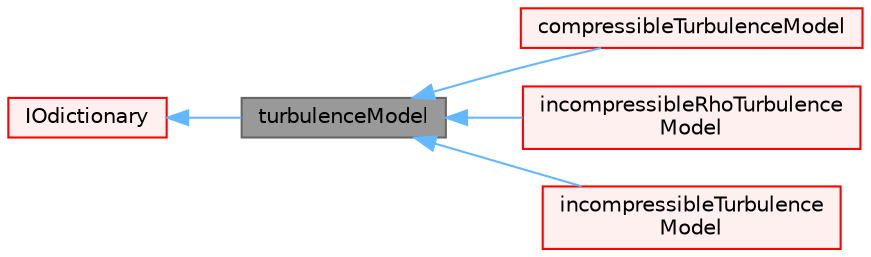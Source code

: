 digraph "turbulenceModel"
{
 // LATEX_PDF_SIZE
  bgcolor="transparent";
  edge [fontname=Helvetica,fontsize=10,labelfontname=Helvetica,labelfontsize=10];
  node [fontname=Helvetica,fontsize=10,shape=box,height=0.2,width=0.4];
  rankdir="LR";
  Node1 [id="Node000001",label="turbulenceModel",height=0.2,width=0.4,color="gray40", fillcolor="grey60", style="filled", fontcolor="black",tooltip="Abstract base class for turbulence models (RAS, LES and laminar)."];
  Node2 -> Node1 [id="edge1_Node000001_Node000002",dir="back",color="steelblue1",style="solid",tooltip=" "];
  Node2 [id="Node000002",label="IOdictionary",height=0.2,width=0.4,color="red", fillcolor="#FFF0F0", style="filled",URL="$classFoam_1_1IOdictionary.html",tooltip="IOdictionary is derived from dictionary and IOobject to give the dictionary automatic IO functionalit..."];
  Node1 -> Node11 [id="edge2_Node000001_Node000011",dir="back",color="steelblue1",style="solid",tooltip=" "];
  Node11 [id="Node000011",label="compressibleTurbulenceModel",height=0.2,width=0.4,color="red", fillcolor="#FFF0F0", style="filled",URL="$classFoam_1_1compressibleTurbulenceModel.html",tooltip="Abstract base class for turbulence models (RAS, LES and laminar)."];
  Node1 -> Node32 [id="edge3_Node000001_Node000032",dir="back",color="steelblue1",style="solid",tooltip=" "];
  Node32 [id="Node000032",label="incompressibleRhoTurbulence\lModel",height=0.2,width=0.4,color="red", fillcolor="#FFF0F0", style="filled",URL="$classFoam_1_1incompressibleRhoTurbulenceModel.html",tooltip="Abstract base class for turbulence models (RAS, LES and laminar)."];
  Node1 -> Node35 [id="edge4_Node000001_Node000035",dir="back",color="steelblue1",style="solid",tooltip=" "];
  Node35 [id="Node000035",label="incompressibleTurbulence\lModel",height=0.2,width=0.4,color="red", fillcolor="#FFF0F0", style="filled",URL="$classFoam_1_1incompressibleTurbulenceModel.html",tooltip="Abstract base class for turbulence models (RAS, LES and laminar)."];
}
